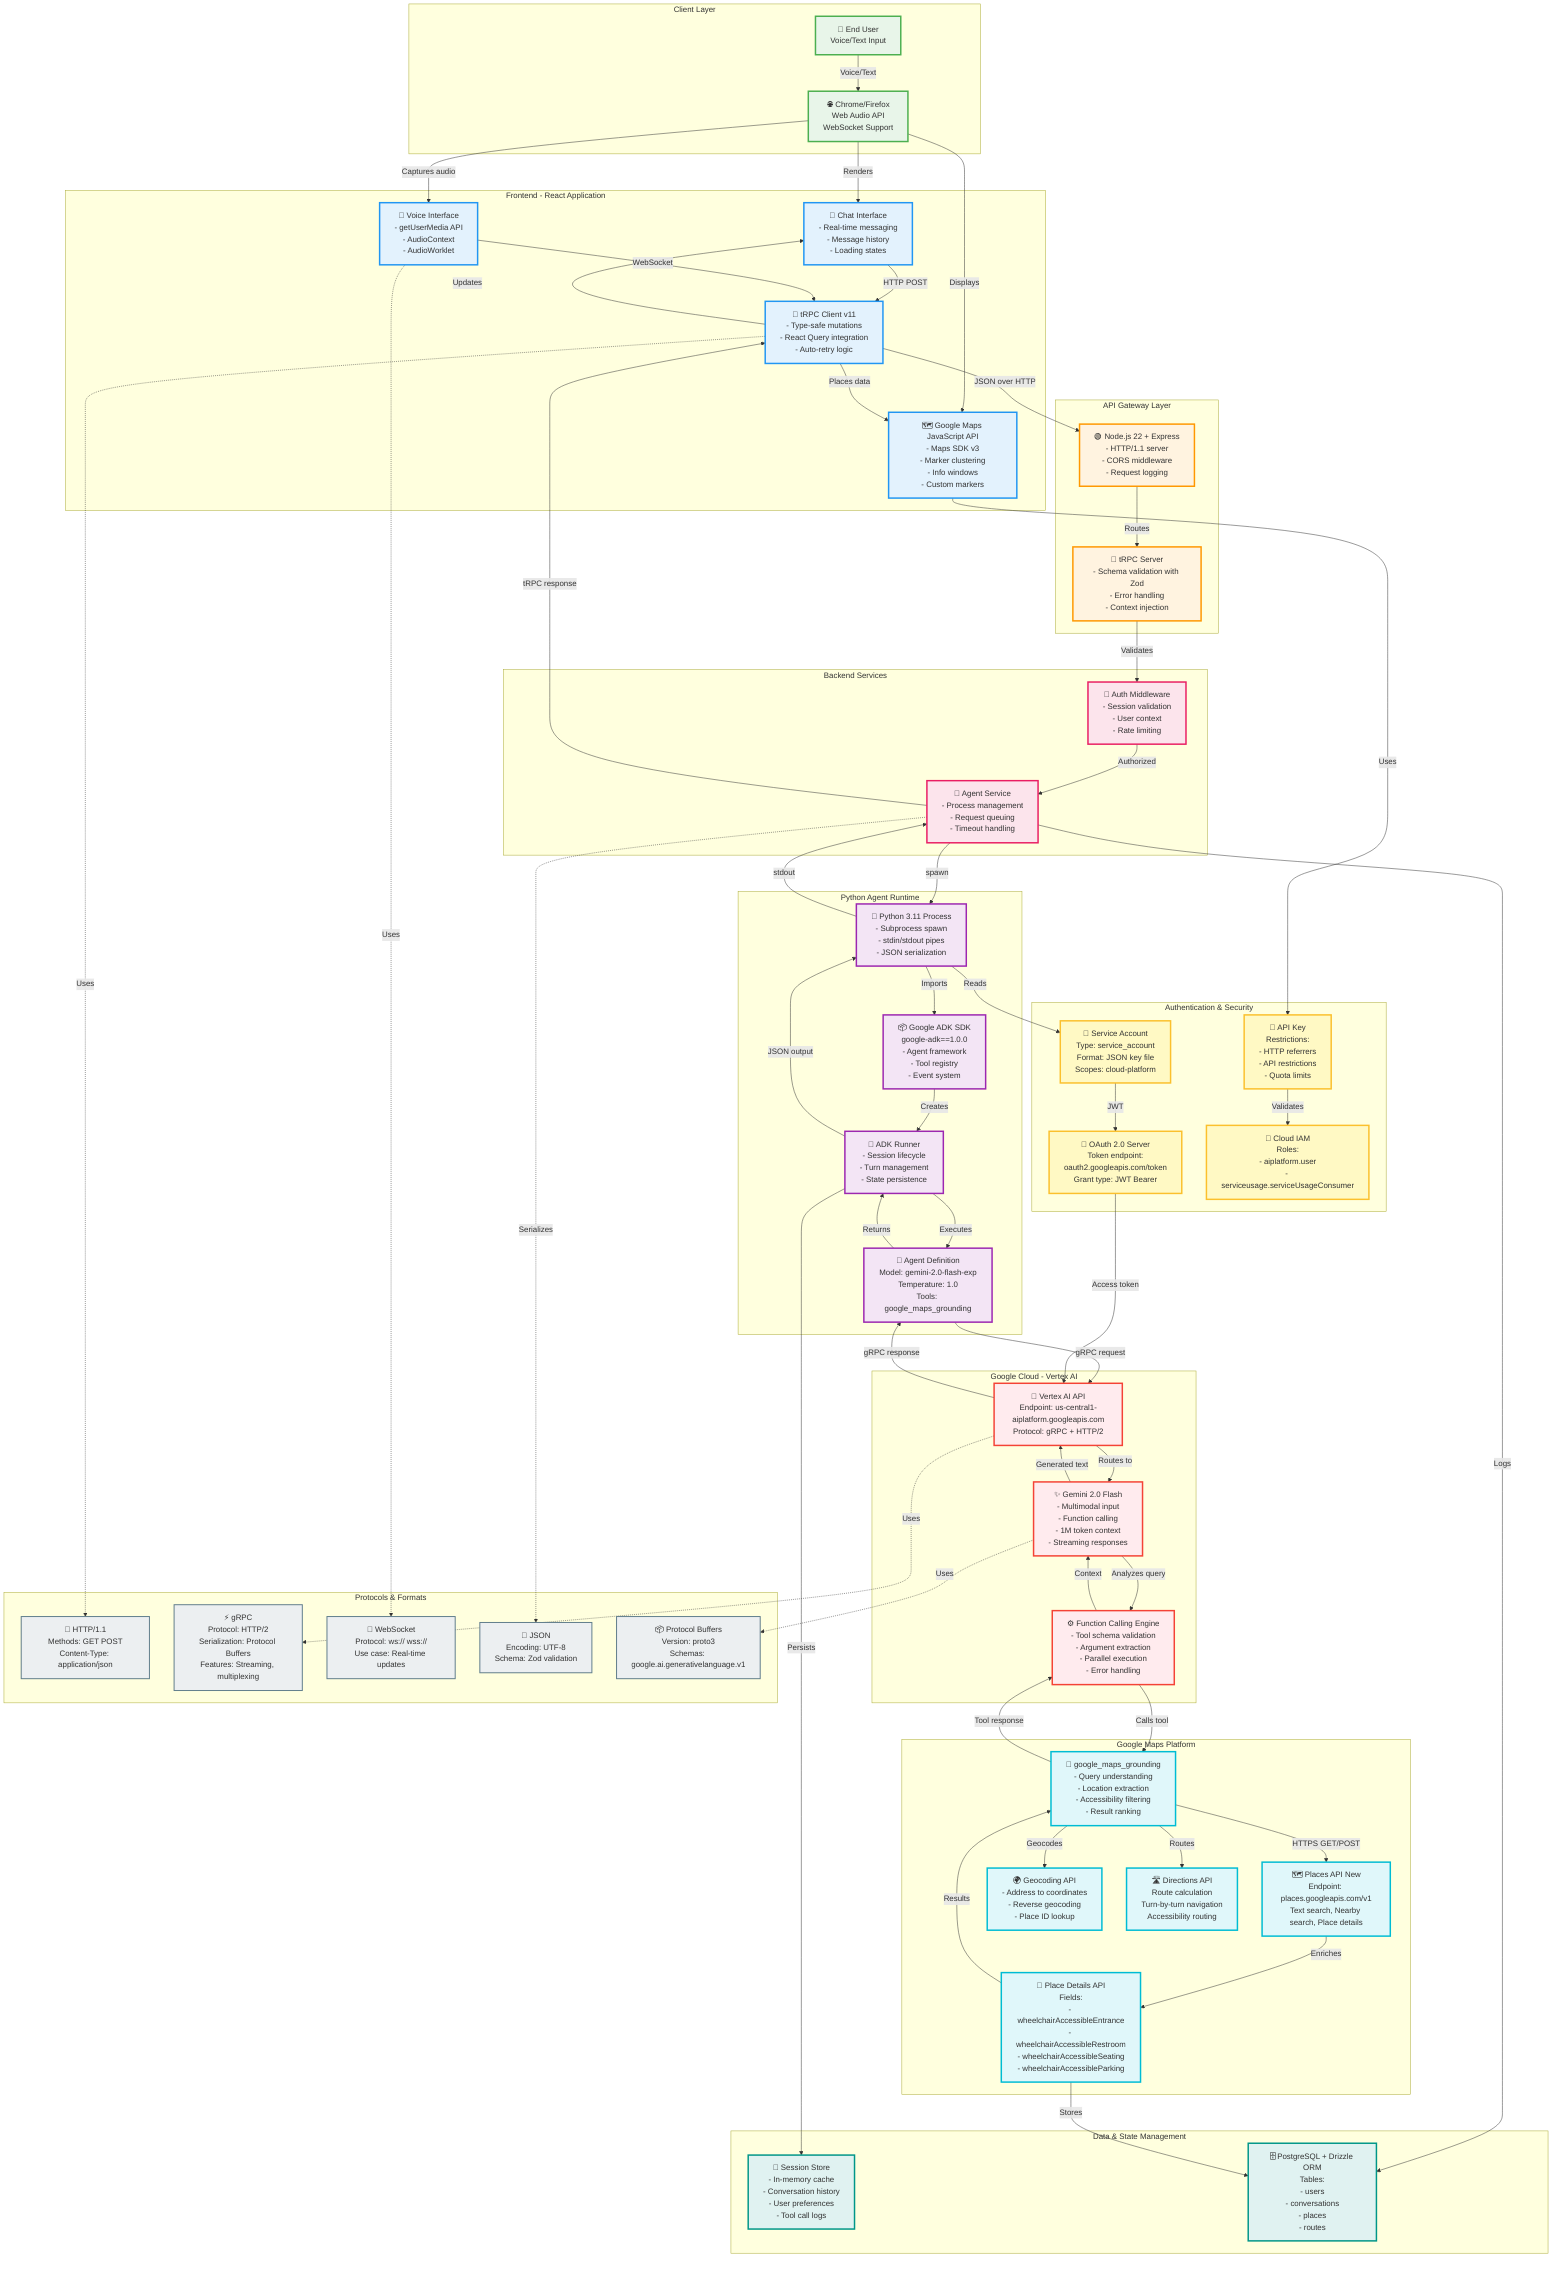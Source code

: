 %% Maps Agent - Detailed Technical Architecture
%% All Google Technologies, APIs, and Protocols

graph TB
    subgraph "Client Layer"
        User[👤 End User<br/>Voice/Text Input]
        Browser[🌐 Chrome/Firefox<br/>Web Audio API<br/>WebSocket Support]
    end

    subgraph "Frontend - React Application"
        ChatUI[💬 Chat Interface<br/>- Real-time messaging<br/>- Message history<br/>- Loading states]
        MapUI[🗺️ Google Maps JavaScript API<br/>- Maps SDK v3<br/>- Marker clustering<br/>- Info windows<br/>- Custom markers]
        VoiceUI[🎤 Voice Interface<br/>- getUserMedia API<br/>- AudioContext<br/>- AudioWorklet]
        tRPCClient[📡 tRPC Client v11<br/>- Type-safe mutations<br/>- React Query integration<br/>- Auto-retry logic]
    end

    subgraph "API Gateway Layer"
        NodeServer[🟢 Node.js 22 + Express<br/>- HTTP/1.1 server<br/>- CORS middleware<br/>- Request logging]
        tRPCServer[🔀 tRPC Server<br/>- Schema validation with Zod<br/>- Error handling<br/>- Context injection]
    end

    subgraph "Backend Services"
        AgentService[🤖 Agent Service<br/>- Process management<br/>- Request queuing<br/>- Timeout handling]
        AuthMiddleware[🔐 Auth Middleware<br/>- Session validation<br/>- User context<br/>- Rate limiting]
    end

    subgraph "Python Agent Runtime"
        PythonProc[🐍 Python 3.11 Process<br/>- Subprocess spawn<br/>- stdin/stdout pipes<br/>- JSON serialization]
        
        ADKCore[📦 Google ADK SDK<br/>google-adk==1.0.0<br/>- Agent framework<br/>- Tool registry<br/>- Event system]
        
        Runner[🏃 ADK Runner<br/>- Session lifecycle<br/>- Turn management<br/>- State persistence]
        
        AgentDef[🤖 Agent Definition<br/>Model: gemini-2.0-flash-exp<br/>Temperature: 1.0<br/>Tools: google_maps_grounding]
    end

    subgraph "Google Cloud - Vertex AI"
        VertexEndpoint[🧠 Vertex AI API<br/>Endpoint: us-central1-aiplatform.googleapis.com<br/>Protocol: gRPC + HTTP/2]
        
        GeminiModel[✨ Gemini 2.0 Flash<br/>- Multimodal input<br/>- Function calling<br/>- 1M token context<br/>- Streaming responses]
        
        FunctionCalling[⚙️ Function Calling Engine<br/>- Tool schema validation<br/>- Argument extraction<br/>- Parallel execution<br/>- Error handling]
    end

    subgraph "Google Maps Platform"
        PlacesAPI[🗺️ Places API New<br/>Endpoint: places.googleapis.com/v1<br/>Text search, Nearby search, Place details]
        
        GroundingTool[🔧 google_maps_grounding<br/>- Query understanding<br/>- Location extraction<br/>- Accessibility filtering<br/>- Result ranking]
        
        PlaceDetails[📍 Place Details API<br/>Fields:<br/>- wheelchairAccessibleEntrance<br/>- wheelchairAccessibleRestroom<br/>- wheelchairAccessibleSeating<br/>- wheelchairAccessibleParking]
        
        GeocodingAPI[🌍 Geocoding API<br/>- Address to coordinates<br/>- Reverse geocoding<br/>- Place ID lookup]
        
        DirectionsAPI[🛣️ Directions API<br/>Route calculation<br/>Turn-by-turn navigation<br/>Accessibility routing]
    end

    subgraph "Authentication & Security"
        ServiceAccount[🔑 Service Account<br/>Type: service_account<br/>Format: JSON key file<br/>Scopes: cloud-platform]
        
        OAuth[🔐 OAuth 2.0 Server<br/>Token endpoint:<br/>oauth2.googleapis.com/token<br/>Grant type: JWT Bearer]
        
        IAM[👥 Cloud IAM<br/>Roles:<br/>- aiplatform.user<br/>- serviceusage.serviceUsageConsumer]
        
        APIKey[🔑 API Key<br/>Restrictions:<br/>- HTTP referrers<br/>- API restrictions<br/>- Quota limits]
    end

    subgraph "Data & State Management"
        SessionStore[💾 Session Store<br/>- In-memory cache<br/>- Conversation history<br/>- User preferences<br/>- Tool call logs]
        
        Database[🗄️ PostgreSQL + Drizzle ORM<br/>Tables:<br/>- users<br/>- conversations<br/>- places<br/>- routes]
    end

    subgraph "Protocols & Formats"
        HTTP[📡 HTTP/1.1<br/>Methods: GET POST<br/>Content-Type: application/json]
        
        gRPC[⚡ gRPC<br/>Protocol: HTTP/2<br/>Serialization: Protocol Buffers<br/>Features: Streaming, multiplexing]
        
        WebSocket[🔌 WebSocket<br/>Protocol: ws:// wss://<br/>Use case: Real-time updates]
        
        JSON[📄 JSON<br/>Encoding: UTF-8<br/>Schema: Zod validation]
        
        Protobuf[📦 Protocol Buffers<br/>Version: proto3<br/>Schemas: google.ai.generativelanguage.v1]
    end

    %% User Flow
    User -->|Voice/Text| Browser
    Browser -->|Renders| ChatUI
    Browser -->|Displays| MapUI
    Browser -->|Captures audio| VoiceUI

    %% Frontend to Backend
    ChatUI -->|HTTP POST| tRPCClient
    VoiceUI -->|WebSocket| tRPCClient
    tRPCClient -->|JSON over HTTP| NodeServer

    %% Backend Processing
    NodeServer -->|Routes| tRPCServer
    tRPCServer -->|Validates| AuthMiddleware
    AuthMiddleware -->|Authorized| AgentService

    %% Agent Execution
    AgentService -->|spawn| PythonProc
    PythonProc -->|Imports| ADKCore
    ADKCore -->|Creates| Runner
    Runner -->|Executes| AgentDef

    %% Vertex AI Communication
    AgentDef -->|gRPC request| VertexEndpoint
    VertexEndpoint -->|Routes to| GeminiModel
    GeminiModel -->|Analyzes query| FunctionCalling
    FunctionCalling -->|Calls tool| GroundingTool

    %% Maps API Calls
    GroundingTool -->|HTTPS GET/POST| PlacesAPI
    PlacesAPI -->|Enriches| PlaceDetails
    GroundingTool -->|Geocodes| GeocodingAPI
    GroundingTool -->|Routes| DirectionsAPI

    %% Authentication Flow
    PythonProc -->|Reads| ServiceAccount
    ServiceAccount -->|JWT| OAuth
    OAuth -->|Access token| VertexEndpoint
    MapUI -->|Uses| APIKey
    APIKey -->|Validates| IAM

    %% Data Flow
    Runner -->|Persists| SessionStore
    AgentService -->|Logs| Database
    PlaceDetails -->|Stores| Database

    %% Response Flow
    PlaceDetails -->|Results| GroundingTool
    GroundingTool -->|Tool response| FunctionCalling
    FunctionCalling -->|Context| GeminiModel
    GeminiModel -->|Generated text| VertexEndpoint
    VertexEndpoint -->|gRPC response| AgentDef
    AgentDef -->|Returns| Runner
    Runner -->|JSON output| PythonProc
    PythonProc -->|stdout| AgentService
    AgentService -->|tRPC response| tRPCClient
    tRPCClient -->|Updates| ChatUI
    tRPCClient -->|Places data| MapUI

    %% Protocol Usage
    tRPCClient -.->|Uses| HTTP
    VertexEndpoint -.->|Uses| gRPC
    VoiceUI -.->|Uses| WebSocket
    AgentService -.->|Serializes| JSON
    GeminiModel -.->|Uses| Protobuf

    %% Styling
    classDef clientLayer fill:#E8F5E9,stroke:#4CAF50,stroke-width:3px
    classDef frontendLayer fill:#E3F2FD,stroke:#2196F3,stroke-width:3px
    classDef gatewayLayer fill:#FFF3E0,stroke:#FF9800,stroke-width:3px
    classDef backendLayer fill:#FCE4EC,stroke:#E91E63,stroke-width:3px
    classDef agentLayer fill:#F3E5F5,stroke:#9C27B0,stroke-width:3px
    classDef vertexLayer fill:#FFEBEE,stroke:#F44336,stroke-width:3px
    classDef mapsLayer fill:#E0F7FA,stroke:#00BCD4,stroke-width:3px
    classDef authLayer fill:#FFF9C4,stroke:#FBC02D,stroke-width:3px
    classDef dataLayer fill:#E0F2F1,stroke:#009688,stroke-width:3px
    classDef protocolLayer fill:#ECEFF1,stroke:#607D8B,stroke-width:2px

    class User,Browser clientLayer
    class ChatUI,MapUI,VoiceUI,tRPCClient frontendLayer
    class NodeServer,tRPCServer gatewayLayer
    class AgentService,AuthMiddleware backendLayer
    class PythonProc,ADKCore,Runner,AgentDef agentLayer
    class VertexEndpoint,GeminiModel,FunctionCalling vertexLayer
    class PlacesAPI,GroundingTool,PlaceDetails,GeocodingAPI,DirectionsAPI mapsLayer
    class ServiceAccount,OAuth,IAM,APIKey authLayer
    class SessionStore,Database dataLayer
    class HTTP,gRPC,WebSocket,JSON,Protobuf protocolLayer